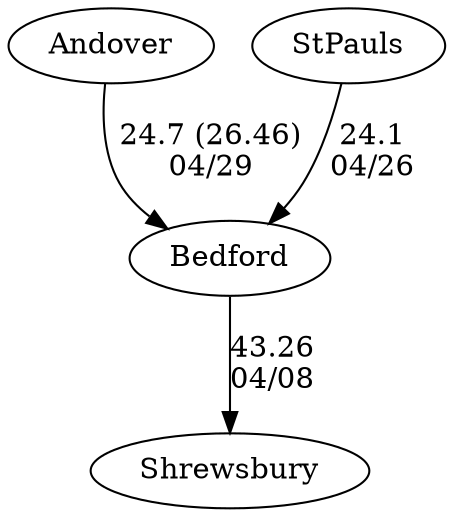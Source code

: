 digraph girls1eightsBedford {Bedford [URL="girls1eightsBedfordBedford.html"];Shrewsbury [URL="girls1eightsBedfordShrewsbury.html"];Andover [URL="girls1eightsBedfordAndover.html"];StPauls [URL="girls1eightsBedfordStPauls.html"];Andover -> Bedford[label="24.7 (26.46)
04/29", weight="76", tooltip="NEIRA Boys & Girls Eights,Hanover High School vs. Andover vs. Bedford			
Distance: 1400m Conditions: Rowing upstream. A bit choppy for half of the races. Thank you to the visiting teams for making the trip. Comments: Great day of Racing. Hanover happy to have their first race of the year done!
None", URL="http://www.row2k.com/results/resultspage.cfm?UID=A72EC75AB47BAC85370264E961636B03&cat=5", random="random"]; 
Bedford -> Shrewsbury[label="43.26
04/08", weight="57", tooltip="NEIRA Boys & Girls Eights,Shrewsbury Opener: Shrewsbury vs. Bedford vs. St. John's			
Distance: 1500 Conditions: Cross tail wind gusting to strong at times. Comments: G1V: Shrewsbury & Bedford were even at the 200m mark at which point Shrewsbury caught a boat-stopping crab resulting in a 30-45 sec stoppage. 
The Fourth Boat events in both Boy's and Girl's results are for Novice Crews.
None", URL="http://www.row2k.com/results/resultspage.cfm?UID=B8E319823F5E06EE7205EBA30FA0A509&cat=5", random="random"]; 
StPauls -> Bedford[label="24.1
04/26", weight="76", tooltip="NEIRA Girls Eights,Bedford vs. St. Paul's School			
Distance: 1500 meters Conditions: Light cross tailwind increasing slightly through the racing. Flat water. Order of racing G4, G3, G2, G1. Comments: In the G3 race, the crews collided after about 10-15 strokes. The race was stopped and crews were realigned where the collision occurred, significantly over the line. Times from this race should not be compared to other races.
Big thanks to Bedford for making the trip and for great racing!
None", URL="http://www.row2k.com/results/resultspage.cfm?UID=608C1BE9E0197637711B9A078107C71E&cat=1", random="random"]}